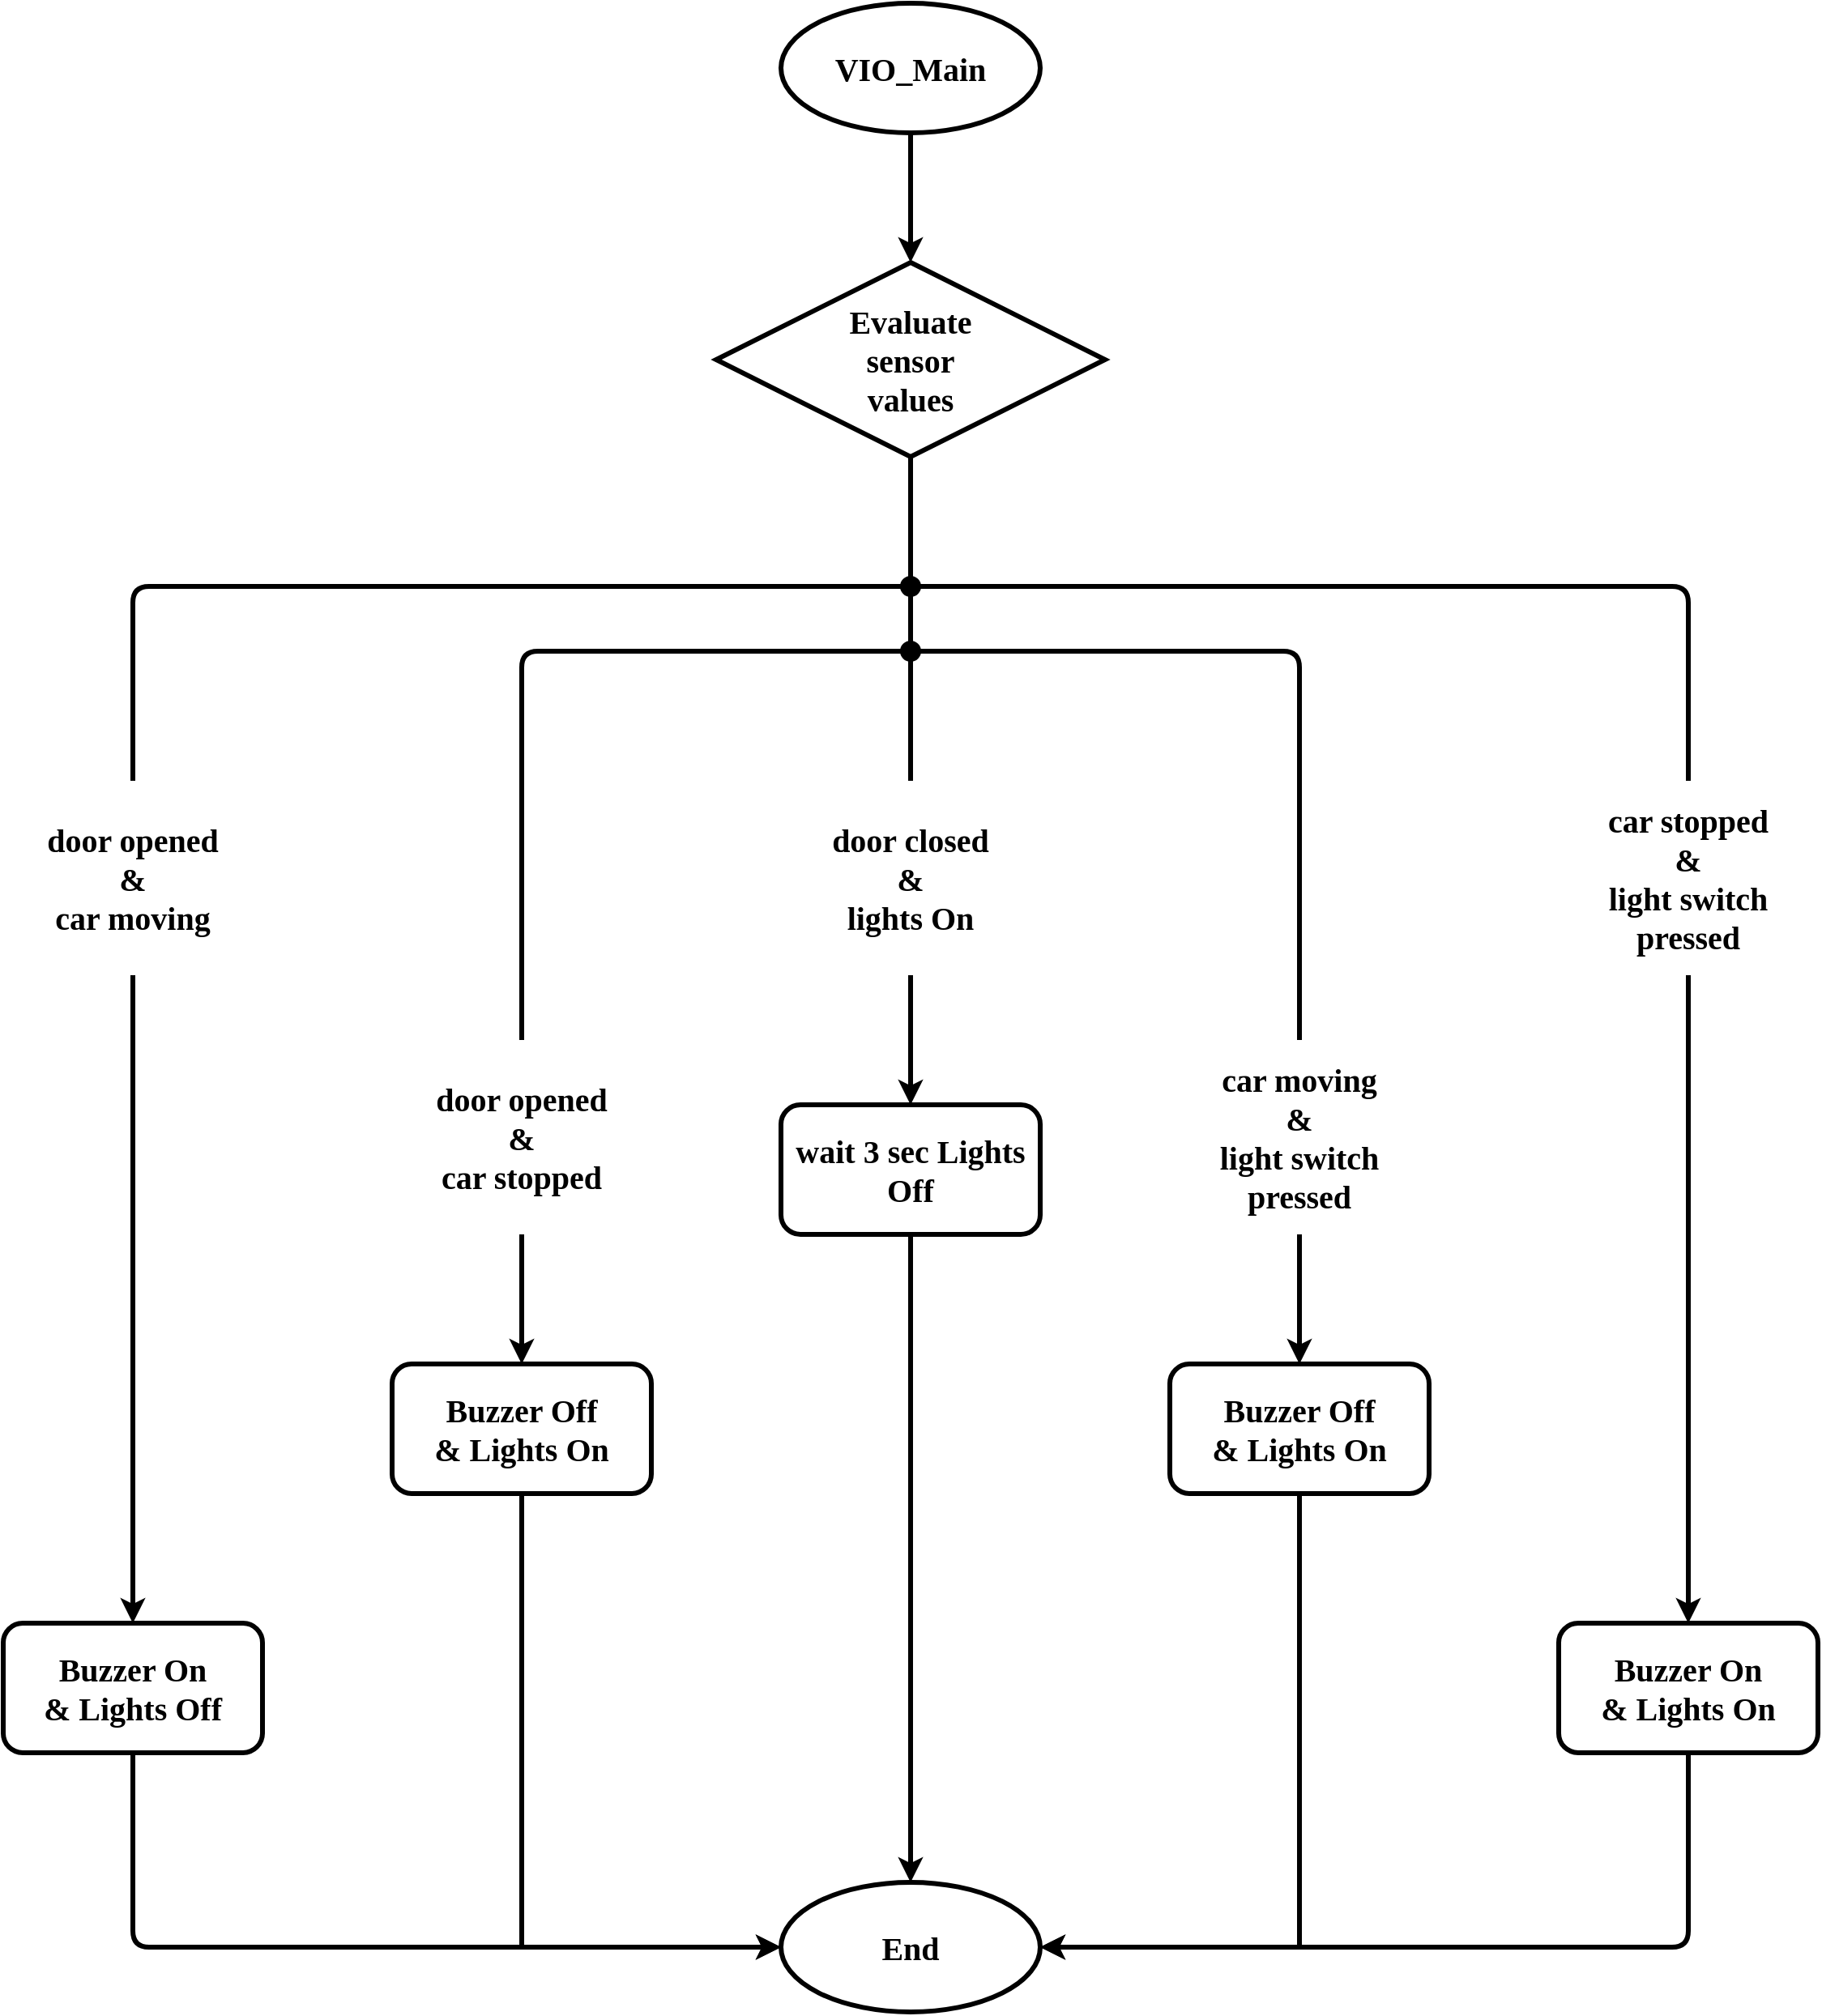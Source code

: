 <mxfile version="20.3.0" type="device"><diagram id="LmdtozfSoBlTY04vIiWZ" name="Page-1"><mxGraphModel dx="1953" dy="1423" grid="1" gridSize="10" guides="1" tooltips="1" connect="1" arrows="1" fold="1" page="1" pageScale="1" pageWidth="850" pageHeight="1100" math="0" shadow="0"><root><mxCell id="0"/><mxCell id="1" parent="0"/><mxCell id="G1_4_oAkvnpRe3EBGANQ-21" style="edgeStyle=orthogonalEdgeStyle;rounded=0;orthogonalLoop=1;jettySize=auto;html=1;entryX=0.5;entryY=0;entryDx=0;entryDy=0;strokeWidth=3;fontFamily=Lucida Console;fontSize=20;align=center;verticalAlign=middle;" edge="1" parent="1" source="G1_4_oAkvnpRe3EBGANQ-1" target="G1_4_oAkvnpRe3EBGANQ-8"><mxGeometry relative="1" as="geometry"/></mxCell><mxCell id="G1_4_oAkvnpRe3EBGANQ-1" value="wait 3 sec Lights Off" style="rounded=1;whiteSpace=wrap;html=1;fontFamily=Lucida Console;fontSize=20;fontStyle=1;strokeWidth=3;align=center;verticalAlign=middle;" vertex="1" parent="1"><mxGeometry x="-80" y="720" width="160" height="80" as="geometry"/></mxCell><mxCell id="G1_4_oAkvnpRe3EBGANQ-10" value="" style="edgeStyle=orthogonalEdgeStyle;rounded=0;orthogonalLoop=1;jettySize=auto;html=1;fontFamily=Lucida Console;fontSize=20;strokeWidth=3;startArrow=none;align=center;verticalAlign=middle;" edge="1" parent="1" source="G1_4_oAkvnpRe3EBGANQ-29" target="G1_4_oAkvnpRe3EBGANQ-1"><mxGeometry relative="1" as="geometry"/></mxCell><mxCell id="G1_4_oAkvnpRe3EBGANQ-2" value="&lt;font style=&quot;font-size: 20px;&quot;&gt;Evaluate&lt;br style=&quot;font-size: 20px;&quot;&gt;sensor&lt;br style=&quot;font-size: 20px;&quot;&gt;values&lt;/font&gt;" style="rhombus;whiteSpace=wrap;html=1;fontFamily=Lucida Console;fontSize=20;fontStyle=1;strokeWidth=3;align=center;verticalAlign=middle;" vertex="1" parent="1"><mxGeometry x="-120" y="200" width="240" height="120" as="geometry"/></mxCell><mxCell id="G1_4_oAkvnpRe3EBGANQ-9" value="" style="edgeStyle=orthogonalEdgeStyle;rounded=0;orthogonalLoop=1;jettySize=auto;html=1;fontFamily=Lucida Console;fontSize=20;strokeWidth=3;align=center;verticalAlign=middle;" edge="1" parent="1" source="G1_4_oAkvnpRe3EBGANQ-3" target="G1_4_oAkvnpRe3EBGANQ-2"><mxGeometry relative="1" as="geometry"/></mxCell><mxCell id="G1_4_oAkvnpRe3EBGANQ-3" value="VIO_Main" style="ellipse;whiteSpace=wrap;html=1;fontFamily=Lucida Console;fontSize=20;fontStyle=1;strokeWidth=3;align=center;verticalAlign=middle;" vertex="1" parent="1"><mxGeometry x="-80" y="40" width="160" height="80" as="geometry"/></mxCell><mxCell id="G1_4_oAkvnpRe3EBGANQ-22" style="edgeStyle=orthogonalEdgeStyle;rounded=0;orthogonalLoop=1;jettySize=auto;html=1;exitX=0.5;exitY=1;exitDx=0;exitDy=0;entryX=0;entryY=0.5;entryDx=0;entryDy=0;strokeWidth=3;fontFamily=Lucida Console;fontSize=20;align=center;verticalAlign=middle;" edge="1" parent="1" source="G1_4_oAkvnpRe3EBGANQ-4" target="G1_4_oAkvnpRe3EBGANQ-8"><mxGeometry relative="1" as="geometry"/></mxCell><mxCell id="G1_4_oAkvnpRe3EBGANQ-4" value="Buzzer Off&lt;br&gt;&amp;amp; Lights On" style="rounded=1;whiteSpace=wrap;html=1;fontFamily=Lucida Console;fontSize=20;fontStyle=1;strokeWidth=3;align=center;verticalAlign=middle;" vertex="1" parent="1"><mxGeometry x="-320" y="880" width="160" height="80" as="geometry"/></mxCell><mxCell id="G1_4_oAkvnpRe3EBGANQ-23" style="edgeStyle=orthogonalEdgeStyle;rounded=1;orthogonalLoop=1;jettySize=auto;html=1;exitX=0.5;exitY=1;exitDx=0;exitDy=0;entryX=0;entryY=0.5;entryDx=0;entryDy=0;strokeWidth=3;fontFamily=Lucida Console;fontSize=20;align=center;verticalAlign=middle;" edge="1" parent="1" source="G1_4_oAkvnpRe3EBGANQ-5" target="G1_4_oAkvnpRe3EBGANQ-8"><mxGeometry relative="1" as="geometry"/></mxCell><mxCell id="G1_4_oAkvnpRe3EBGANQ-5" value="Buzzer On&lt;br style=&quot;font-size: 20px;&quot;&gt;&amp;amp; Lights Off" style="rounded=1;whiteSpace=wrap;html=1;fontFamily=Lucida Console;fontSize=20;fontStyle=1;strokeWidth=3;align=center;verticalAlign=middle;" vertex="1" parent="1"><mxGeometry x="-560" y="1040" width="160" height="80" as="geometry"/></mxCell><mxCell id="G1_4_oAkvnpRe3EBGANQ-25" style="edgeStyle=orthogonalEdgeStyle;rounded=1;orthogonalLoop=1;jettySize=auto;html=1;entryX=1;entryY=0.5;entryDx=0;entryDy=0;strokeWidth=3;fontFamily=Lucida Console;fontSize=20;align=center;verticalAlign=middle;" edge="1" parent="1" source="G1_4_oAkvnpRe3EBGANQ-6" target="G1_4_oAkvnpRe3EBGANQ-8"><mxGeometry relative="1" as="geometry"><Array as="points"><mxPoint x="480" y="1240"/></Array></mxGeometry></mxCell><mxCell id="G1_4_oAkvnpRe3EBGANQ-6" value="Buzzer On&lt;br&gt;&amp;amp; Lights On" style="rounded=1;whiteSpace=wrap;html=1;fontFamily=Lucida Console;fontSize=20;fontStyle=1;strokeWidth=3;align=center;verticalAlign=middle;" vertex="1" parent="1"><mxGeometry x="400" y="1040" width="160" height="80" as="geometry"/></mxCell><mxCell id="G1_4_oAkvnpRe3EBGANQ-24" style="edgeStyle=orthogonalEdgeStyle;rounded=0;orthogonalLoop=1;jettySize=auto;html=1;entryX=1;entryY=0.5;entryDx=0;entryDy=0;strokeWidth=3;fontFamily=Lucida Console;fontSize=20;align=center;verticalAlign=middle;" edge="1" parent="1" source="G1_4_oAkvnpRe3EBGANQ-7" target="G1_4_oAkvnpRe3EBGANQ-8"><mxGeometry relative="1" as="geometry"><Array as="points"><mxPoint x="240" y="1240"/></Array></mxGeometry></mxCell><mxCell id="G1_4_oAkvnpRe3EBGANQ-7" value="Buzzer Off&lt;br&gt;&amp;amp; Lights On" style="rounded=1;whiteSpace=wrap;html=1;fontFamily=Lucida Console;fontSize=20;fontStyle=1;strokeWidth=3;align=center;verticalAlign=middle;" vertex="1" parent="1"><mxGeometry x="160" y="880" width="160" height="80" as="geometry"/></mxCell><mxCell id="G1_4_oAkvnpRe3EBGANQ-8" value="End" style="ellipse;whiteSpace=wrap;html=1;fontFamily=Lucida Console;fontSize=20;fontStyle=1;strokeWidth=3;align=center;verticalAlign=middle;" vertex="1" parent="1"><mxGeometry x="-80" y="1200" width="160" height="80" as="geometry"/></mxCell><mxCell id="G1_4_oAkvnpRe3EBGANQ-11" value="" style="endArrow=classic;html=1;rounded=1;strokeWidth=3;fontFamily=Lucida Console;fontSize=20;entryX=0.5;entryY=0;entryDx=0;entryDy=0;exitX=0;exitY=0.5;exitDx=0;exitDy=0;align=center;verticalAlign=middle;" edge="1" parent="1" source="G1_4_oAkvnpRe3EBGANQ-19" target="G1_4_oAkvnpRe3EBGANQ-4"><mxGeometry width="50" height="50" relative="1" as="geometry"><mxPoint x="-10" y="440" as="sourcePoint"/><mxPoint x="-20" y="640" as="targetPoint"/><Array as="points"><mxPoint x="-240" y="440"/></Array></mxGeometry></mxCell><mxCell id="G1_4_oAkvnpRe3EBGANQ-13" value="" style="endArrow=classic;html=1;rounded=1;strokeWidth=3;fontFamily=Lucida Console;fontSize=20;entryX=0.5;entryY=0;entryDx=0;entryDy=0;align=center;verticalAlign=middle;" edge="1" parent="1" source="G1_4_oAkvnpRe3EBGANQ-19" target="G1_4_oAkvnpRe3EBGANQ-7"><mxGeometry width="50" height="50" relative="1" as="geometry"><mxPoint x="10" y="440" as="sourcePoint"/><mxPoint x="-20" y="640" as="targetPoint"/><Array as="points"><mxPoint x="240" y="440"/></Array></mxGeometry></mxCell><mxCell id="G1_4_oAkvnpRe3EBGANQ-14" value="" style="endArrow=classic;html=1;rounded=1;strokeWidth=3;fontFamily=Lucida Console;fontSize=20;align=center;verticalAlign=middle;" edge="1" parent="1" source="G1_4_oAkvnpRe3EBGANQ-16" target="G1_4_oAkvnpRe3EBGANQ-5"><mxGeometry width="50" height="50" relative="1" as="geometry"><mxPoint x="-10" y="400" as="sourcePoint"/><mxPoint x="-480.0" y="600" as="targetPoint"/><Array as="points"><mxPoint x="-480" y="400"/></Array></mxGeometry></mxCell><mxCell id="G1_4_oAkvnpRe3EBGANQ-15" value="" style="endArrow=classic;html=1;rounded=1;strokeWidth=3;fontFamily=Lucida Console;fontSize=20;entryX=0.5;entryY=0;entryDx=0;entryDy=0;align=center;verticalAlign=middle;" edge="1" parent="1" source="G1_4_oAkvnpRe3EBGANQ-16" target="G1_4_oAkvnpRe3EBGANQ-6"><mxGeometry width="50" height="50" relative="1" as="geometry"><mxPoint x="10" y="400" as="sourcePoint"/><mxPoint x="480" y="600" as="targetPoint"/><Array as="points"><mxPoint x="480" y="400"/></Array></mxGeometry></mxCell><mxCell id="G1_4_oAkvnpRe3EBGANQ-16" value="" style="ellipse;whiteSpace=wrap;html=1;aspect=fixed;strokeWidth=3;fontFamily=Lucida Console;fontSize=20;fillColor=#000000;align=center;verticalAlign=middle;" vertex="1" parent="1"><mxGeometry x="-5" y="395" width="10" height="10" as="geometry"/></mxCell><mxCell id="G1_4_oAkvnpRe3EBGANQ-18" value="" style="edgeStyle=orthogonalEdgeStyle;rounded=0;orthogonalLoop=1;jettySize=auto;html=1;fontFamily=Lucida Console;fontSize=20;strokeWidth=3;endArrow=none;align=center;verticalAlign=middle;" edge="1" parent="1" source="G1_4_oAkvnpRe3EBGANQ-2" target="G1_4_oAkvnpRe3EBGANQ-16"><mxGeometry relative="1" as="geometry"><mxPoint y="360" as="sourcePoint"/><mxPoint y="480" as="targetPoint"/></mxGeometry></mxCell><mxCell id="G1_4_oAkvnpRe3EBGANQ-19" value="" style="ellipse;whiteSpace=wrap;html=1;aspect=fixed;strokeWidth=3;fontFamily=Lucida Console;fontSize=20;fillColor=#000000;align=center;verticalAlign=middle;" vertex="1" parent="1"><mxGeometry x="-5" y="435" width="10" height="10" as="geometry"/></mxCell><mxCell id="G1_4_oAkvnpRe3EBGANQ-20" value="" style="edgeStyle=orthogonalEdgeStyle;rounded=0;orthogonalLoop=1;jettySize=auto;html=1;fontFamily=Lucida Console;fontSize=20;strokeWidth=3;startArrow=none;endArrow=none;align=center;verticalAlign=middle;" edge="1" parent="1" source="G1_4_oAkvnpRe3EBGANQ-16" target="G1_4_oAkvnpRe3EBGANQ-19"><mxGeometry relative="1" as="geometry"><mxPoint y="405" as="sourcePoint"/><mxPoint y="480" as="targetPoint"/></mxGeometry></mxCell><mxCell id="G1_4_oAkvnpRe3EBGANQ-26" value="&lt;font style=&quot;font-size: 20px;&quot;&gt;&lt;b style=&quot;font-size: 20px;&quot;&gt;door opened&lt;br style=&quot;font-size: 20px;&quot;&gt;&amp;amp;&lt;br style=&quot;font-size: 20px;&quot;&gt;car moving&lt;/b&gt;&lt;/font&gt;" style="text;html=1;strokeColor=none;fillColor=default;align=center;verticalAlign=middle;whiteSpace=wrap;rounded=1;strokeWidth=3;fontFamily=Lucida Console;fontSize=20;" vertex="1" parent="1"><mxGeometry x="-560" y="520" width="160" height="120" as="geometry"/></mxCell><mxCell id="G1_4_oAkvnpRe3EBGANQ-27" value="&lt;font style=&quot;font-size: 20px;&quot;&gt;&lt;b style=&quot;font-size: 20px;&quot;&gt;door opened&lt;br style=&quot;font-size: 20px;&quot;&gt;&amp;amp;&lt;br style=&quot;font-size: 20px;&quot;&gt;car stopped&lt;/b&gt;&lt;/font&gt;" style="text;html=1;strokeColor=none;fillColor=default;align=center;verticalAlign=middle;whiteSpace=wrap;rounded=1;strokeWidth=3;fontFamily=Lucida Console;fontSize=20;" vertex="1" parent="1"><mxGeometry x="-320" y="680" width="160" height="120" as="geometry"/></mxCell><mxCell id="G1_4_oAkvnpRe3EBGANQ-29" value="&lt;font style=&quot;font-size: 20px;&quot;&gt;&lt;b style=&quot;font-size: 20px;&quot;&gt;door closed&lt;br style=&quot;font-size: 20px;&quot;&gt;&amp;amp;&lt;br style=&quot;font-size: 20px;&quot;&gt;lights On&lt;br style=&quot;font-size: 20px;&quot;&gt;&lt;/b&gt;&lt;/font&gt;" style="text;html=1;strokeColor=none;fillColor=default;align=center;verticalAlign=middle;whiteSpace=wrap;rounded=1;strokeWidth=3;fontFamily=Lucida Console;fontSize=20;" vertex="1" parent="1"><mxGeometry x="-80" y="520" width="160" height="120" as="geometry"/></mxCell><mxCell id="G1_4_oAkvnpRe3EBGANQ-30" value="" style="edgeStyle=orthogonalEdgeStyle;rounded=0;orthogonalLoop=1;jettySize=auto;html=1;fontFamily=Lucida Console;fontSize=20;strokeWidth=3;startArrow=none;endArrow=none;align=center;verticalAlign=middle;" edge="1" parent="1" source="G1_4_oAkvnpRe3EBGANQ-19" target="G1_4_oAkvnpRe3EBGANQ-29"><mxGeometry relative="1" as="geometry"><mxPoint y="445" as="sourcePoint"/><mxPoint y="720" as="targetPoint"/></mxGeometry></mxCell><mxCell id="G1_4_oAkvnpRe3EBGANQ-31" value="&lt;font style=&quot;font-size: 20px;&quot;&gt;&lt;b style=&quot;font-size: 20px;&quot;&gt;car moving&lt;br style=&quot;font-size: 20px;&quot;&gt;&amp;amp;&lt;br style=&quot;font-size: 20px;&quot;&gt;light switch&lt;br style=&quot;font-size: 20px;&quot;&gt;pressed&lt;br style=&quot;font-size: 20px;&quot;&gt;&lt;/b&gt;&lt;/font&gt;" style="text;html=1;strokeColor=none;fillColor=default;align=center;verticalAlign=middle;whiteSpace=wrap;rounded=1;strokeWidth=3;fontFamily=Lucida Console;fontSize=20;" vertex="1" parent="1"><mxGeometry x="160" y="680" width="160" height="120" as="geometry"/></mxCell><mxCell id="G1_4_oAkvnpRe3EBGANQ-34" value="&lt;b style=&quot;font-size: 20px;&quot;&gt;car stopped&lt;br style=&quot;font-size: 20px;&quot;&gt;&amp;amp;&lt;br style=&quot;font-size: 20px;&quot;&gt;light switch&lt;br style=&quot;font-size: 20px;&quot;&gt;pressed&lt;/b&gt;" style="text;html=1;strokeColor=none;fillColor=default;align=center;verticalAlign=middle;whiteSpace=wrap;rounded=1;strokeWidth=3;fontFamily=Lucida Console;fontSize=20;" vertex="1" parent="1"><mxGeometry x="400" y="520" width="160" height="120" as="geometry"/></mxCell></root></mxGraphModel></diagram></mxfile>